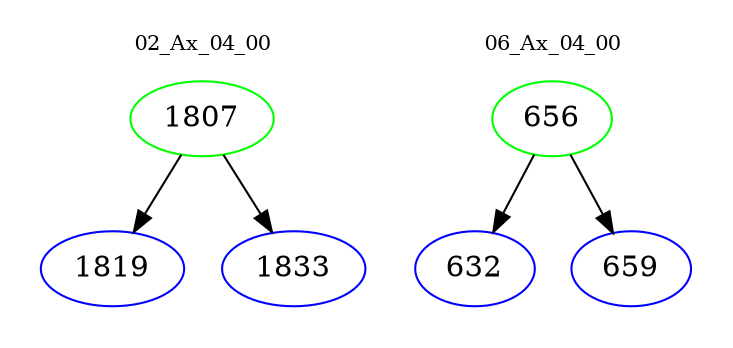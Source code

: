 digraph{
subgraph cluster_0 {
color = white
label = "02_Ax_04_00";
fontsize=10;
T0_1807 [label="1807", color="green"]
T0_1807 -> T0_1819 [color="black"]
T0_1819 [label="1819", color="blue"]
T0_1807 -> T0_1833 [color="black"]
T0_1833 [label="1833", color="blue"]
}
subgraph cluster_1 {
color = white
label = "06_Ax_04_00";
fontsize=10;
T1_656 [label="656", color="green"]
T1_656 -> T1_632 [color="black"]
T1_632 [label="632", color="blue"]
T1_656 -> T1_659 [color="black"]
T1_659 [label="659", color="blue"]
}
}

